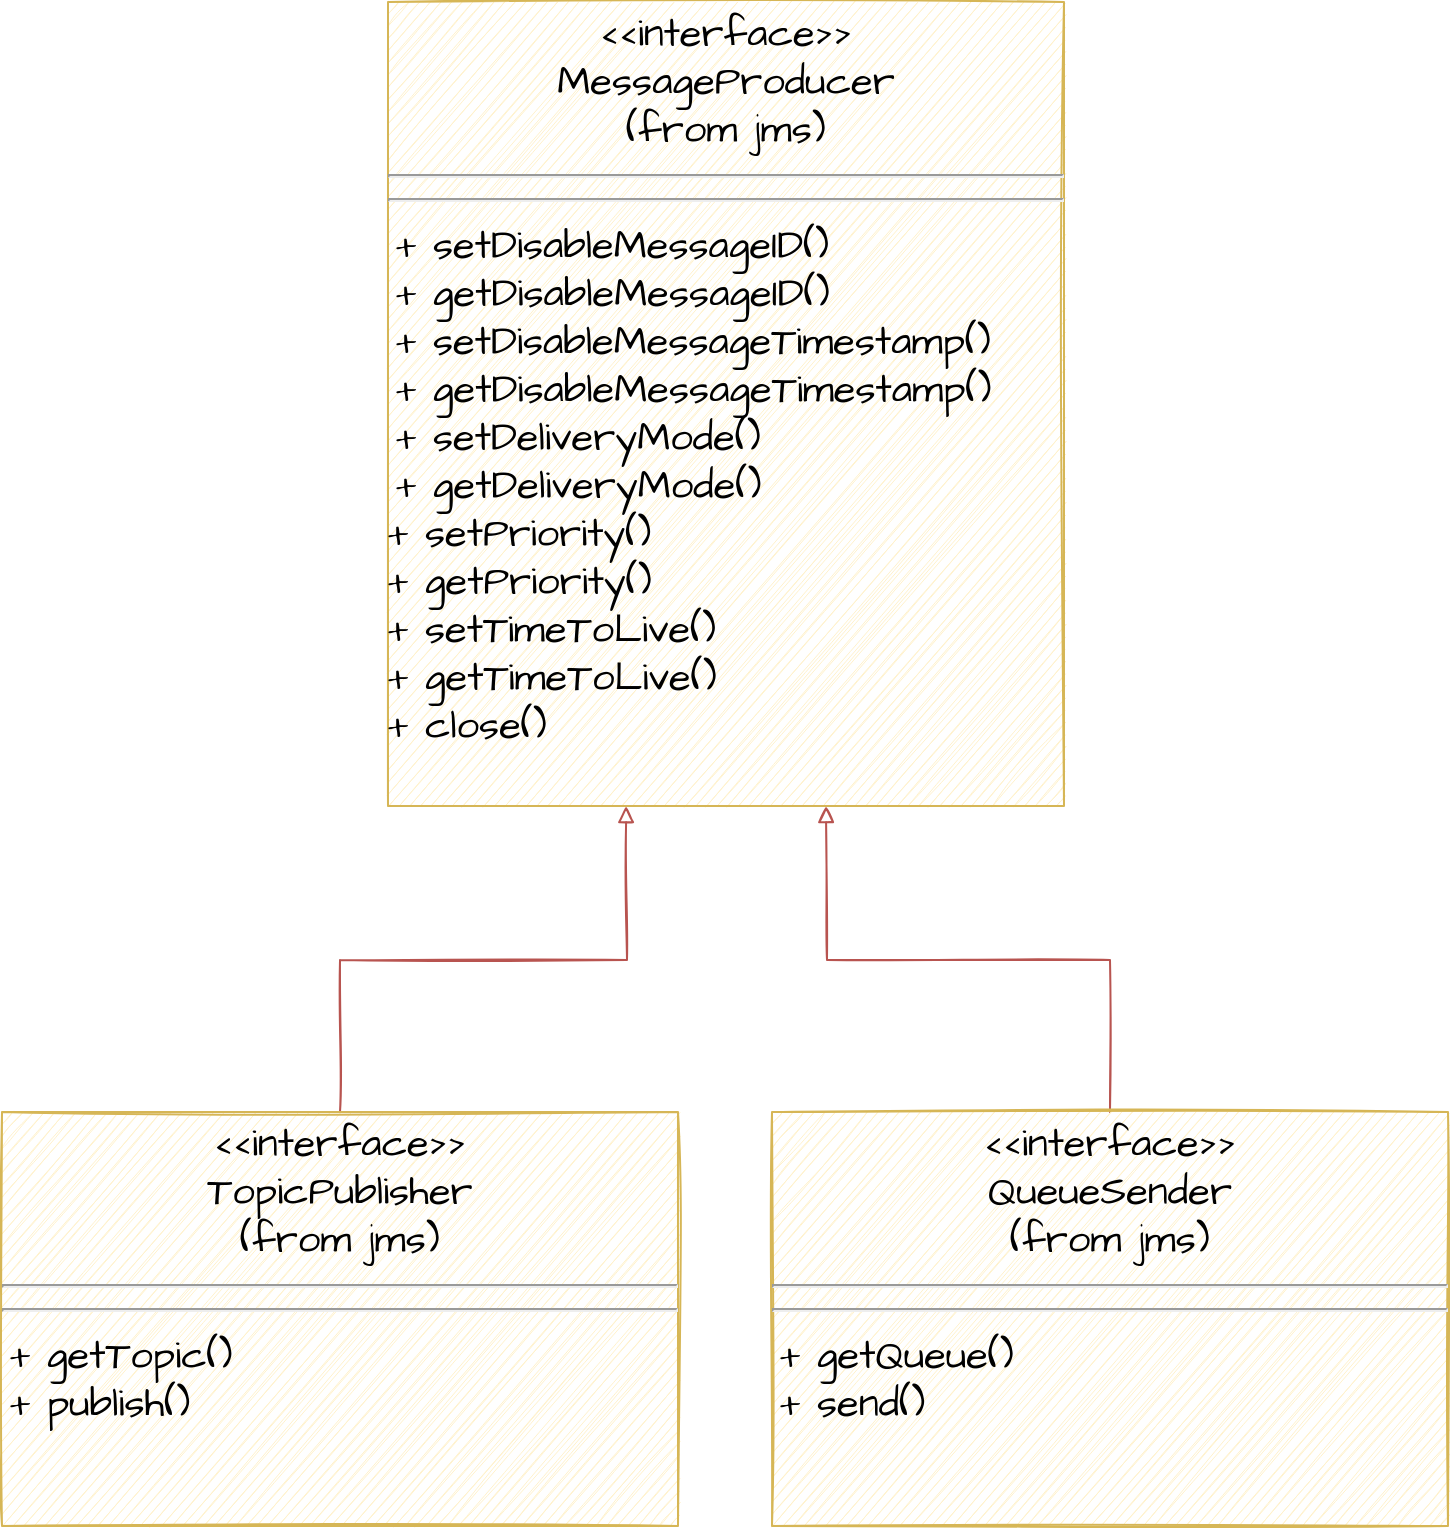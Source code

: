 <mxfile version="16.0.0" type="device"><diagram id="iR7kW6d5z7mH8W_eMVzF" name="Page-1"><mxGraphModel dx="1422" dy="700" grid="0" gridSize="10" guides="1" tooltips="1" connect="1" arrows="1" fold="1" page="1" pageScale="1" pageWidth="827" pageHeight="1169" math="0" shadow="0"><root><mxCell id="0"/><mxCell id="1" parent="0"/><mxCell id="F9ql4QqhogclCI3i4QPC-3" style="edgeStyle=orthogonalEdgeStyle;rounded=0;orthogonalLoop=1;jettySize=auto;html=1;entryX=0.25;entryY=1;entryDx=0;entryDy=0;endArrow=block;endFill=0;fillColor=#f8cecc;strokeColor=#b85450;sketch=1;" parent="1" source="F9ql4QqhogclCI3i4QPC-1" edge="1"><mxGeometry relative="1" as="geometry"><mxPoint x="364" y="491" as="targetPoint"/></mxGeometry></mxCell><mxCell id="F9ql4QqhogclCI3i4QPC-1" value="&lt;p style=&quot;margin: 4px 0px 0px ; text-align: center ; font-size: 20px&quot;&gt;&amp;lt;&amp;lt;interface&amp;gt;&amp;gt;&lt;br&gt;TopicPublisher&lt;br&gt;(from jms)&lt;/p&gt;&lt;hr style=&quot;font-size: 20px&quot;&gt;&lt;hr style=&quot;font-size: 20px&quot;&gt;&lt;p style=&quot;margin: 0px 0px 0px 4px ; font-size: 20px&quot;&gt;+ getTopic()&lt;/p&gt;&lt;p style=&quot;margin: 0px 0px 0px 4px ; font-size: 20px&quot;&gt;+ publish()&lt;br&gt;&lt;/p&gt;" style="verticalAlign=top;align=left;overflow=fill;fontSize=20;fontFamily=Architects Daughter;html=1;sketch=1;fillColor=#fff2cc;strokeColor=#d6b656;fontSource=https%3A%2F%2Ffonts.googleapis.com%2Fcss%3Ffamily%3DArchitects%2BDaughter;" parent="1" vertex="1"><mxGeometry x="52" y="644" width="338" height="207" as="geometry"/></mxCell><mxCell id="F9ql4QqhogclCI3i4QPC-4" style="edgeStyle=orthogonalEdgeStyle;rounded=0;orthogonalLoop=1;jettySize=auto;html=1;entryX=0.75;entryY=1;entryDx=0;entryDy=0;endArrow=block;endFill=0;fillColor=#f8cecc;strokeColor=#b85450;sketch=1;" parent="1" source="F9ql4QqhogclCI3i4QPC-2" edge="1"><mxGeometry relative="1" as="geometry"><mxPoint x="464" y="491" as="targetPoint"/></mxGeometry></mxCell><mxCell id="F9ql4QqhogclCI3i4QPC-2" value="&lt;p style=&quot;margin: 4px 0px 0px ; text-align: center ; font-size: 20px&quot;&gt;&amp;lt;&amp;lt;interface&amp;gt;&amp;gt;&lt;br&gt;QueueSender&lt;br&gt;(from jms)&lt;/p&gt;&lt;hr style=&quot;font-size: 20px&quot;&gt;&lt;hr style=&quot;font-size: 20px&quot;&gt;&lt;p style=&quot;margin: 0px 0px 0px 4px ; font-size: 20px&quot;&gt;+ getQueue()&lt;/p&gt;&lt;p style=&quot;margin: 0px 0px 0px 4px ; font-size: 20px&quot;&gt;+ send()&lt;br&gt;&lt;/p&gt;" style="verticalAlign=top;align=left;overflow=fill;fontSize=20;fontFamily=Architects Daughter;html=1;sketch=1;fillColor=#fff2cc;strokeColor=#d6b656;fontSource=https%3A%2F%2Ffonts.googleapis.com%2Fcss%3Ffamily%3DArchitects%2BDaughter;" parent="1" vertex="1"><mxGeometry x="437" y="644" width="338" height="207" as="geometry"/></mxCell><mxCell id="kqvZ3FAyMkMpmLd2G0Qc-1" value="&lt;p style=&quot;margin: 4px 0px 0px ; text-align: center ; font-size: 20px&quot;&gt;&amp;lt;&amp;lt;interface&amp;gt;&amp;gt;&lt;br&gt;MessageProducer&lt;br&gt;(from jms)&lt;/p&gt;&lt;hr style=&quot;font-size: 20px&quot;&gt;&lt;hr style=&quot;font-size: 20px&quot;&gt;&lt;p style=&quot;margin: 0px 0px 0px 4px ; font-size: 20px&quot;&gt;+ setDisableMessageID()&lt;/p&gt;&lt;p style=&quot;margin: 0px 0px 0px 4px ; font-size: 20px&quot;&gt;+ getDisableMessageID()&lt;/p&gt;&lt;p style=&quot;margin: 0px 0px 0px 4px ; font-size: 20px&quot;&gt;+ setDisableMessageTimestamp()&lt;/p&gt;&lt;p style=&quot;margin: 0px 0px 0px 4px ; font-size: 20px&quot;&gt;+ getDisableMessageTimestamp()&lt;/p&gt;&lt;p style=&quot;margin: 0px 0px 0px 4px ; font-size: 20px&quot;&gt;+ setDeliveryMode()&lt;/p&gt;&lt;p style=&quot;margin: 0px 0px 0px 4px ; font-size: 20px&quot;&gt;+ getDeliveryMode()&lt;/p&gt;&lt;div&gt;+ setPriority()&lt;/div&gt;&lt;div&gt;+ getPriority()&lt;/div&gt;&lt;div&gt;+ setTimeToLive()&lt;/div&gt;&lt;div&gt;+ getTimeToLive()&lt;/div&gt;&lt;div&gt;+ close()&lt;br&gt;&lt;/div&gt;" style="verticalAlign=top;align=left;overflow=fill;fontSize=20;fontFamily=Architects Daughter;html=1;sketch=1;fillColor=#fff2cc;strokeColor=#d6b656;fontSource=https%3A%2F%2Ffonts.googleapis.com%2Fcss%3Ffamily%3DArchitects%2BDaughter;" vertex="1" parent="1"><mxGeometry x="245" y="89" width="338" height="402" as="geometry"/></mxCell></root></mxGraphModel></diagram></mxfile>